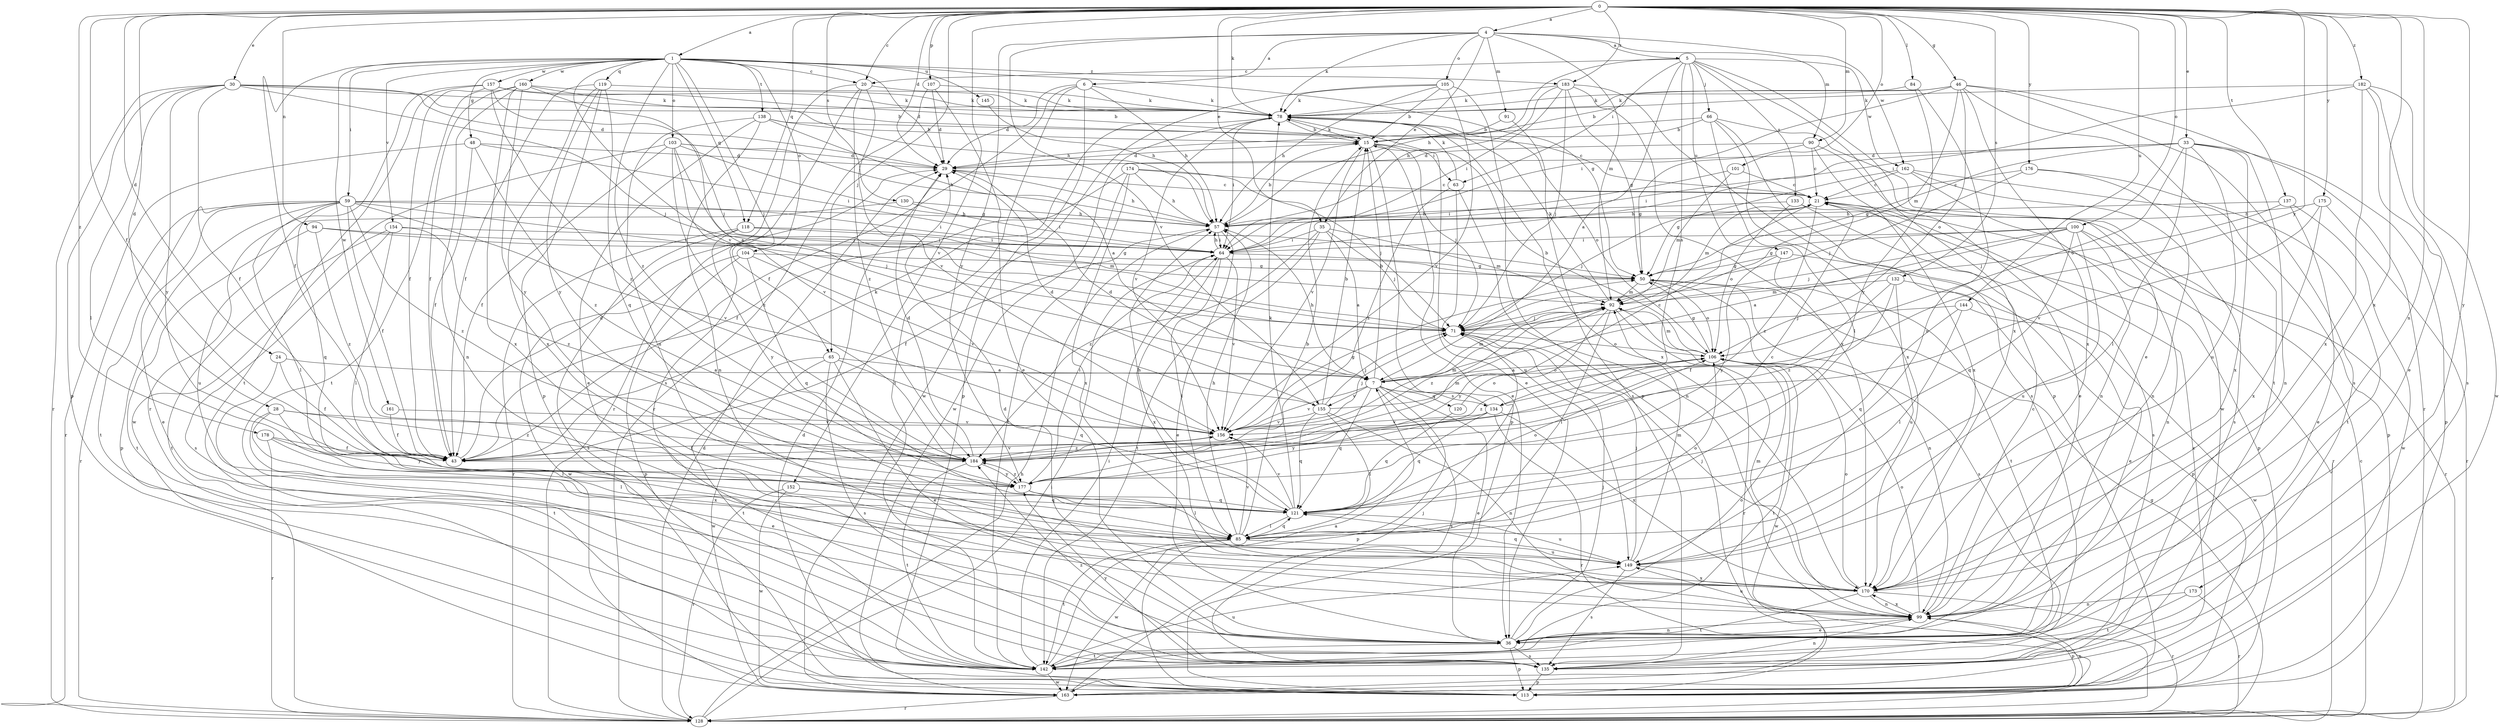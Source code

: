 strict digraph  {
0;
1;
4;
5;
6;
7;
15;
20;
21;
24;
28;
29;
30;
33;
35;
36;
43;
46;
48;
50;
57;
59;
63;
64;
65;
66;
71;
78;
84;
85;
90;
91;
92;
94;
99;
100;
101;
103;
104;
105;
106;
107;
113;
118;
119;
120;
121;
128;
130;
132;
133;
134;
135;
137;
138;
142;
144;
145;
147;
149;
152;
154;
155;
156;
157;
160;
161;
162;
163;
170;
173;
174;
175;
176;
177;
178;
182;
183;
184;
0 -> 1  [label=a];
0 -> 4  [label=a];
0 -> 20  [label=c];
0 -> 24  [label=d];
0 -> 28  [label=d];
0 -> 29  [label=d];
0 -> 30  [label=e];
0 -> 33  [label=e];
0 -> 35  [label=e];
0 -> 43  [label=f];
0 -> 46  [label=g];
0 -> 65  [label=j];
0 -> 78  [label=k];
0 -> 84  [label=l];
0 -> 90  [label=m];
0 -> 94  [label=n];
0 -> 99  [label=n];
0 -> 100  [label=o];
0 -> 101  [label=o];
0 -> 107  [label=p];
0 -> 118  [label=q];
0 -> 130  [label=s];
0 -> 132  [label=s];
0 -> 137  [label=t];
0 -> 144  [label=u];
0 -> 152  [label=v];
0 -> 170  [label=x];
0 -> 173  [label=y];
0 -> 175  [label=y];
0 -> 176  [label=y];
0 -> 178  [label=z];
0 -> 182  [label=z];
0 -> 183  [label=z];
0 -> 134  [label=y];
1 -> 20  [label=c];
1 -> 29  [label=d];
1 -> 43  [label=f];
1 -> 48  [label=g];
1 -> 50  [label=g];
1 -> 59  [label=i];
1 -> 65  [label=j];
1 -> 103  [label=o];
1 -> 104  [label=o];
1 -> 118  [label=q];
1 -> 119  [label=q];
1 -> 138  [label=t];
1 -> 145  [label=u];
1 -> 154  [label=v];
1 -> 155  [label=v];
1 -> 157  [label=w];
1 -> 160  [label=w];
1 -> 161  [label=w];
1 -> 183  [label=z];
1 -> 184  [label=z];
4 -> 5  [label=a];
4 -> 6  [label=a];
4 -> 35  [label=e];
4 -> 78  [label=k];
4 -> 90  [label=m];
4 -> 91  [label=m];
4 -> 92  [label=m];
4 -> 105  [label=o];
4 -> 155  [label=v];
4 -> 162  [label=w];
4 -> 177  [label=y];
5 -> 7  [label=a];
5 -> 20  [label=c];
5 -> 36  [label=e];
5 -> 57  [label=h];
5 -> 63  [label=i];
5 -> 66  [label=j];
5 -> 133  [label=s];
5 -> 134  [label=s];
5 -> 147  [label=u];
5 -> 162  [label=w];
5 -> 170  [label=x];
6 -> 29  [label=d];
6 -> 43  [label=f];
6 -> 57  [label=h];
6 -> 78  [label=k];
6 -> 113  [label=p];
6 -> 142  [label=t];
7 -> 15  [label=b];
7 -> 36  [label=e];
7 -> 57  [label=h];
7 -> 92  [label=m];
7 -> 106  [label=o];
7 -> 113  [label=p];
7 -> 120  [label=q];
7 -> 121  [label=q];
7 -> 134  [label=s];
7 -> 135  [label=s];
7 -> 155  [label=v];
7 -> 156  [label=v];
15 -> 29  [label=d];
15 -> 36  [label=e];
15 -> 63  [label=i];
15 -> 71  [label=j];
15 -> 78  [label=k];
15 -> 113  [label=p];
15 -> 156  [label=v];
20 -> 78  [label=k];
20 -> 128  [label=r];
20 -> 135  [label=s];
20 -> 156  [label=v];
20 -> 184  [label=z];
21 -> 57  [label=h];
21 -> 71  [label=j];
21 -> 92  [label=m];
21 -> 128  [label=r];
21 -> 184  [label=z];
24 -> 7  [label=a];
24 -> 43  [label=f];
24 -> 142  [label=t];
28 -> 36  [label=e];
28 -> 85  [label=l];
28 -> 156  [label=v];
28 -> 170  [label=x];
28 -> 184  [label=z];
29 -> 21  [label=c];
29 -> 57  [label=h];
30 -> 15  [label=b];
30 -> 29  [label=d];
30 -> 43  [label=f];
30 -> 71  [label=j];
30 -> 78  [label=k];
30 -> 85  [label=l];
30 -> 113  [label=p];
30 -> 128  [label=r];
30 -> 177  [label=y];
33 -> 29  [label=d];
33 -> 50  [label=g];
33 -> 64  [label=i];
33 -> 85  [label=l];
33 -> 99  [label=n];
33 -> 106  [label=o];
33 -> 113  [label=p];
33 -> 149  [label=u];
33 -> 170  [label=x];
35 -> 7  [label=a];
35 -> 64  [label=i];
35 -> 71  [label=j];
35 -> 92  [label=m];
35 -> 142  [label=t];
35 -> 184  [label=z];
36 -> 29  [label=d];
36 -> 71  [label=j];
36 -> 99  [label=n];
36 -> 106  [label=o];
36 -> 113  [label=p];
36 -> 135  [label=s];
36 -> 142  [label=t];
43 -> 29  [label=d];
43 -> 78  [label=k];
43 -> 156  [label=v];
46 -> 15  [label=b];
46 -> 64  [label=i];
46 -> 78  [label=k];
46 -> 92  [label=m];
46 -> 106  [label=o];
46 -> 128  [label=r];
46 -> 135  [label=s];
46 -> 142  [label=t];
46 -> 170  [label=x];
48 -> 29  [label=d];
48 -> 43  [label=f];
48 -> 64  [label=i];
48 -> 128  [label=r];
48 -> 184  [label=z];
50 -> 92  [label=m];
50 -> 99  [label=n];
50 -> 106  [label=o];
50 -> 135  [label=s];
57 -> 15  [label=b];
57 -> 36  [label=e];
57 -> 43  [label=f];
57 -> 64  [label=i];
59 -> 36  [label=e];
59 -> 43  [label=f];
59 -> 57  [label=h];
59 -> 64  [label=i];
59 -> 71  [label=j];
59 -> 85  [label=l];
59 -> 113  [label=p];
59 -> 121  [label=q];
59 -> 128  [label=r];
59 -> 142  [label=t];
59 -> 156  [label=v];
59 -> 184  [label=z];
63 -> 78  [label=k];
63 -> 99  [label=n];
63 -> 149  [label=u];
63 -> 184  [label=z];
64 -> 50  [label=g];
64 -> 57  [label=h];
64 -> 85  [label=l];
64 -> 156  [label=v];
64 -> 170  [label=x];
65 -> 7  [label=a];
65 -> 36  [label=e];
65 -> 121  [label=q];
65 -> 135  [label=s];
65 -> 142  [label=t];
65 -> 163  [label=w];
66 -> 15  [label=b];
66 -> 29  [label=d];
66 -> 85  [label=l];
66 -> 135  [label=s];
66 -> 163  [label=w];
66 -> 170  [label=x];
71 -> 106  [label=o];
78 -> 15  [label=b];
78 -> 36  [label=e];
78 -> 64  [label=i];
78 -> 106  [label=o];
78 -> 156  [label=v];
78 -> 163  [label=w];
78 -> 170  [label=x];
84 -> 78  [label=k];
84 -> 149  [label=u];
84 -> 177  [label=y];
85 -> 15  [label=b];
85 -> 57  [label=h];
85 -> 106  [label=o];
85 -> 121  [label=q];
85 -> 142  [label=t];
85 -> 149  [label=u];
85 -> 156  [label=v];
85 -> 163  [label=w];
90 -> 21  [label=c];
90 -> 29  [label=d];
90 -> 36  [label=e];
90 -> 50  [label=g];
90 -> 170  [label=x];
91 -> 15  [label=b];
91 -> 135  [label=s];
92 -> 71  [label=j];
92 -> 78  [label=k];
92 -> 85  [label=l];
92 -> 128  [label=r];
92 -> 177  [label=y];
92 -> 184  [label=z];
94 -> 50  [label=g];
94 -> 64  [label=i];
94 -> 142  [label=t];
94 -> 184  [label=z];
99 -> 21  [label=c];
99 -> 36  [label=e];
99 -> 92  [label=m];
99 -> 106  [label=o];
99 -> 113  [label=p];
99 -> 149  [label=u];
99 -> 170  [label=x];
100 -> 7  [label=a];
100 -> 50  [label=g];
100 -> 64  [label=i];
100 -> 71  [label=j];
100 -> 99  [label=n];
100 -> 121  [label=q];
100 -> 128  [label=r];
100 -> 149  [label=u];
101 -> 21  [label=c];
101 -> 64  [label=i];
101 -> 92  [label=m];
103 -> 29  [label=d];
103 -> 43  [label=f];
103 -> 50  [label=g];
103 -> 57  [label=h];
103 -> 71  [label=j];
103 -> 156  [label=v];
103 -> 163  [label=w];
103 -> 184  [label=z];
104 -> 50  [label=g];
104 -> 113  [label=p];
104 -> 121  [label=q];
104 -> 156  [label=v];
104 -> 163  [label=w];
105 -> 15  [label=b];
105 -> 57  [label=h];
105 -> 78  [label=k];
105 -> 113  [label=p];
105 -> 156  [label=v];
105 -> 163  [label=w];
106 -> 7  [label=a];
106 -> 15  [label=b];
106 -> 50  [label=g];
106 -> 92  [label=m];
106 -> 142  [label=t];
106 -> 163  [label=w];
106 -> 184  [label=z];
107 -> 29  [label=d];
107 -> 36  [label=e];
107 -> 78  [label=k];
107 -> 128  [label=r];
113 -> 29  [label=d];
113 -> 99  [label=n];
118 -> 64  [label=i];
118 -> 92  [label=m];
118 -> 128  [label=r];
118 -> 135  [label=s];
118 -> 177  [label=y];
119 -> 43  [label=f];
119 -> 78  [label=k];
119 -> 113  [label=p];
119 -> 121  [label=q];
119 -> 170  [label=x];
119 -> 177  [label=y];
120 -> 106  [label=o];
120 -> 121  [label=q];
121 -> 21  [label=c];
121 -> 57  [label=h];
121 -> 78  [label=k];
121 -> 85  [label=l];
121 -> 106  [label=o];
121 -> 149  [label=u];
121 -> 156  [label=v];
128 -> 21  [label=c];
128 -> 29  [label=d];
128 -> 50  [label=g];
128 -> 57  [label=h];
128 -> 64  [label=i];
130 -> 57  [label=h];
130 -> 64  [label=i];
130 -> 149  [label=u];
132 -> 36  [label=e];
132 -> 43  [label=f];
132 -> 92  [label=m];
132 -> 149  [label=u];
132 -> 184  [label=z];
133 -> 57  [label=h];
133 -> 106  [label=o];
133 -> 113  [label=p];
133 -> 135  [label=s];
134 -> 29  [label=d];
134 -> 121  [label=q];
134 -> 128  [label=r];
134 -> 156  [label=v];
134 -> 170  [label=x];
134 -> 177  [label=y];
135 -> 99  [label=n];
135 -> 113  [label=p];
135 -> 177  [label=y];
135 -> 184  [label=z];
137 -> 36  [label=e];
137 -> 57  [label=h];
137 -> 71  [label=j];
137 -> 163  [label=w];
138 -> 7  [label=a];
138 -> 15  [label=b];
138 -> 21  [label=c];
138 -> 36  [label=e];
138 -> 99  [label=n];
138 -> 149  [label=u];
142 -> 7  [label=a];
142 -> 64  [label=i];
142 -> 149  [label=u];
142 -> 163  [label=w];
144 -> 71  [label=j];
144 -> 85  [label=l];
144 -> 121  [label=q];
144 -> 163  [label=w];
145 -> 57  [label=h];
147 -> 50  [label=g];
147 -> 113  [label=p];
147 -> 142  [label=t];
147 -> 177  [label=y];
149 -> 71  [label=j];
149 -> 92  [label=m];
149 -> 121  [label=q];
149 -> 135  [label=s];
149 -> 170  [label=x];
152 -> 121  [label=q];
152 -> 128  [label=r];
152 -> 163  [label=w];
154 -> 64  [label=i];
154 -> 85  [label=l];
154 -> 135  [label=s];
154 -> 142  [label=t];
154 -> 184  [label=z];
155 -> 15  [label=b];
155 -> 21  [label=c];
155 -> 29  [label=d];
155 -> 71  [label=j];
155 -> 85  [label=l];
155 -> 99  [label=n];
155 -> 121  [label=q];
155 -> 156  [label=v];
156 -> 43  [label=f];
156 -> 50  [label=g];
156 -> 71  [label=j];
156 -> 92  [label=m];
156 -> 184  [label=z];
157 -> 15  [label=b];
157 -> 43  [label=f];
157 -> 71  [label=j];
157 -> 78  [label=k];
157 -> 128  [label=r];
157 -> 142  [label=t];
157 -> 184  [label=z];
160 -> 7  [label=a];
160 -> 43  [label=f];
160 -> 57  [label=h];
160 -> 78  [label=k];
160 -> 99  [label=n];
160 -> 142  [label=t];
160 -> 170  [label=x];
160 -> 177  [label=y];
161 -> 43  [label=f];
161 -> 156  [label=v];
162 -> 21  [label=c];
162 -> 50  [label=g];
162 -> 99  [label=n];
162 -> 113  [label=p];
162 -> 135  [label=s];
163 -> 21  [label=c];
163 -> 71  [label=j];
163 -> 128  [label=r];
170 -> 71  [label=j];
170 -> 99  [label=n];
170 -> 106  [label=o];
170 -> 128  [label=r];
170 -> 142  [label=t];
173 -> 99  [label=n];
173 -> 128  [label=r];
173 -> 142  [label=t];
174 -> 21  [label=c];
174 -> 43  [label=f];
174 -> 57  [label=h];
174 -> 71  [label=j];
174 -> 142  [label=t];
174 -> 170  [label=x];
175 -> 57  [label=h];
175 -> 128  [label=r];
175 -> 156  [label=v];
175 -> 170  [label=x];
176 -> 21  [label=c];
176 -> 71  [label=j];
176 -> 99  [label=n];
176 -> 142  [label=t];
177 -> 64  [label=i];
177 -> 85  [label=l];
177 -> 121  [label=q];
177 -> 184  [label=z];
178 -> 43  [label=f];
178 -> 85  [label=l];
178 -> 128  [label=r];
178 -> 177  [label=y];
182 -> 36  [label=e];
182 -> 64  [label=i];
182 -> 78  [label=k];
182 -> 135  [label=s];
182 -> 163  [label=w];
182 -> 170  [label=x];
183 -> 50  [label=g];
183 -> 57  [label=h];
183 -> 64  [label=i];
183 -> 71  [label=j];
183 -> 78  [label=k];
183 -> 113  [label=p];
183 -> 170  [label=x];
184 -> 29  [label=d];
184 -> 92  [label=m];
184 -> 142  [label=t];
184 -> 177  [label=y];
}
